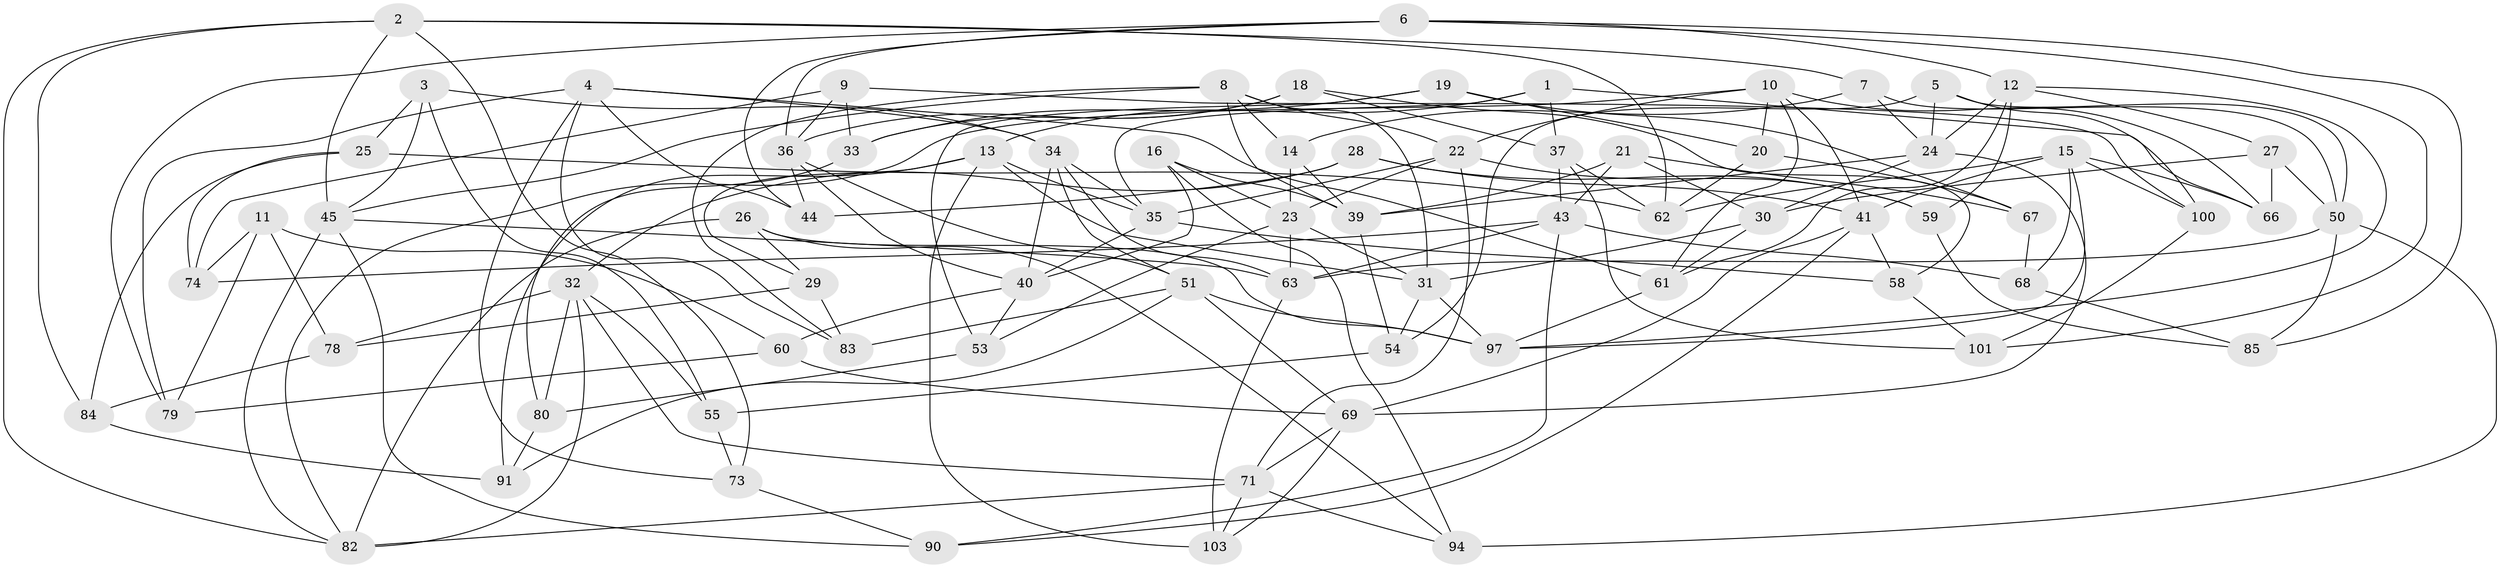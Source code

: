 // Generated by graph-tools (version 1.1) at 2025/52/02/27/25 19:52:33]
// undirected, 74 vertices, 178 edges
graph export_dot {
graph [start="1"]
  node [color=gray90,style=filled];
  1;
  2 [super="+52"];
  3;
  4 [super="+75"];
  5;
  6 [super="+88"];
  7;
  8 [super="+104"];
  9;
  10 [super="+95"];
  11;
  12 [super="+17"];
  13 [super="+93"];
  14;
  15 [super="+47"];
  16;
  18;
  19;
  20;
  21;
  22 [super="+38"];
  23 [super="+57"];
  24 [super="+81"];
  25;
  26;
  27;
  28;
  29;
  30 [super="+76"];
  31 [super="+87"];
  32 [super="+49"];
  33;
  34 [super="+46"];
  35 [super="+106"];
  36 [super="+99"];
  37 [super="+42"];
  39 [super="+56"];
  40 [super="+89"];
  41 [super="+70"];
  43 [super="+64"];
  44;
  45 [super="+48"];
  50 [super="+65"];
  51 [super="+72"];
  53;
  54;
  55;
  58;
  59;
  60;
  61 [super="+77"];
  62 [super="+98"];
  63 [super="+105"];
  66;
  67;
  68;
  69 [super="+96"];
  71 [super="+92"];
  73;
  74;
  78;
  79;
  80;
  82 [super="+86"];
  83;
  84;
  85;
  90;
  91;
  94;
  97 [super="+102"];
  100;
  101;
  103;
  1 -- 66;
  1 -- 13;
  1 -- 37;
  1 -- 35;
  2 -- 73;
  2 -- 45;
  2 -- 7;
  2 -- 84;
  2 -- 82;
  2 -- 62;
  3 -- 55;
  3 -- 25;
  3 -- 34;
  3 -- 45;
  4 -- 79;
  4 -- 73;
  4 -- 34;
  4 -- 83;
  4 -- 61;
  4 -- 44;
  5 -- 100;
  5 -- 50;
  5 -- 54;
  5 -- 24;
  6 -- 12;
  6 -- 79;
  6 -- 36;
  6 -- 101;
  6 -- 44;
  6 -- 85;
  7 -- 14;
  7 -- 24;
  7 -- 50;
  8 -- 31;
  8 -- 83;
  8 -- 14;
  8 -- 45;
  8 -- 39;
  8 -- 22;
  9 -- 74;
  9 -- 36;
  9 -- 33;
  9 -- 100;
  10 -- 82;
  10 -- 41;
  10 -- 66;
  10 -- 20;
  10 -- 61;
  10 -- 22;
  11 -- 74;
  11 -- 60;
  11 -- 79;
  11 -- 78;
  12 -- 61;
  12 -- 24;
  12 -- 27;
  12 -- 59;
  12 -- 97;
  13 -- 91;
  13 -- 35;
  13 -- 103;
  13 -- 29;
  13 -- 31;
  14 -- 23;
  14 -- 39;
  15 -- 68;
  15 -- 41;
  15 -- 100;
  15 -- 97;
  15 -- 66;
  15 -- 62;
  16 -- 94;
  16 -- 23;
  16 -- 39;
  16 -- 40;
  18 -- 33;
  18 -- 37;
  18 -- 58;
  18 -- 36;
  19 -- 33;
  19 -- 67;
  19 -- 53;
  19 -- 20;
  20 -- 67;
  20 -- 62;
  21 -- 43;
  21 -- 67;
  21 -- 30;
  21 -- 39;
  22 -- 23;
  22 -- 71;
  22 -- 35;
  22 -- 59;
  23 -- 31;
  23 -- 53;
  23 -- 63;
  24 -- 39;
  24 -- 69;
  24 -- 30;
  25 -- 62;
  25 -- 74;
  25 -- 84;
  26 -- 97;
  26 -- 29;
  26 -- 82;
  26 -- 94;
  27 -- 66;
  27 -- 30;
  27 -- 50;
  28 -- 59;
  28 -- 44;
  28 -- 41;
  28 -- 32;
  29 -- 78;
  29 -- 83;
  30 -- 61 [weight=2];
  30 -- 31;
  31 -- 54;
  31 -- 97;
  32 -- 78;
  32 -- 80;
  32 -- 55;
  32 -- 71;
  32 -- 82;
  33 -- 80;
  34 -- 51;
  34 -- 40;
  34 -- 35;
  34 -- 63;
  35 -- 58;
  35 -- 40;
  36 -- 44;
  36 -- 51;
  36 -- 40;
  37 -- 43;
  37 -- 101;
  37 -- 62 [weight=2];
  39 -- 54;
  40 -- 53;
  40 -- 60;
  41 -- 58;
  41 -- 90;
  41 -- 69;
  43 -- 68;
  43 -- 90;
  43 -- 74;
  43 -- 63;
  45 -- 63;
  45 -- 82;
  45 -- 90;
  50 -- 63;
  50 -- 94;
  50 -- 85;
  51 -- 91;
  51 -- 83;
  51 -- 97;
  51 -- 69;
  53 -- 80;
  54 -- 55;
  55 -- 73;
  58 -- 101;
  59 -- 85;
  60 -- 79;
  60 -- 69;
  61 -- 97;
  63 -- 103;
  67 -- 68;
  68 -- 85;
  69 -- 103;
  69 -- 71;
  71 -- 94;
  71 -- 103;
  71 -- 82;
  73 -- 90;
  78 -- 84;
  80 -- 91;
  84 -- 91;
  100 -- 101;
}
